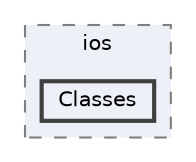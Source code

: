 digraph "external/spine-runtimes/spine-flutter/ios/Classes"
{
 // LATEX_PDF_SIZE
  bgcolor="transparent";
  edge [fontname=Helvetica,fontsize=10,labelfontname=Helvetica,labelfontsize=10];
  node [fontname=Helvetica,fontsize=10,shape=box,height=0.2,width=0.4];
  compound=true
  subgraph clusterdir_71afece6c5068073331fd612609d4684 {
    graph [ bgcolor="#edf0f7", pencolor="grey50", label="ios", fontname=Helvetica,fontsize=10 style="filled,dashed", URL="dir_71afece6c5068073331fd612609d4684.html",tooltip=""]
  dir_ab9db9cad7a16d97f4798ff77f3642d8 [label="Classes", fillcolor="#edf0f7", color="grey25", style="filled,bold", URL="dir_ab9db9cad7a16d97f4798ff77f3642d8.html",tooltip=""];
  }
}

